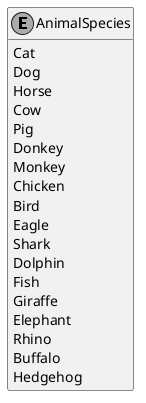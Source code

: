 ﻿@startuml
skinparam monochrome true
hide empty members

enum AnimalSpecies {
    Cat
    Dog
    Horse
    Cow
    Pig
    Donkey
    Monkey
    Chicken
    Bird
    Eagle
    Shark
    Dolphin
    Fish
    Giraffe
    Elephant
    Rhino
    Buffalo
    Hedgehog
}

@enduml
